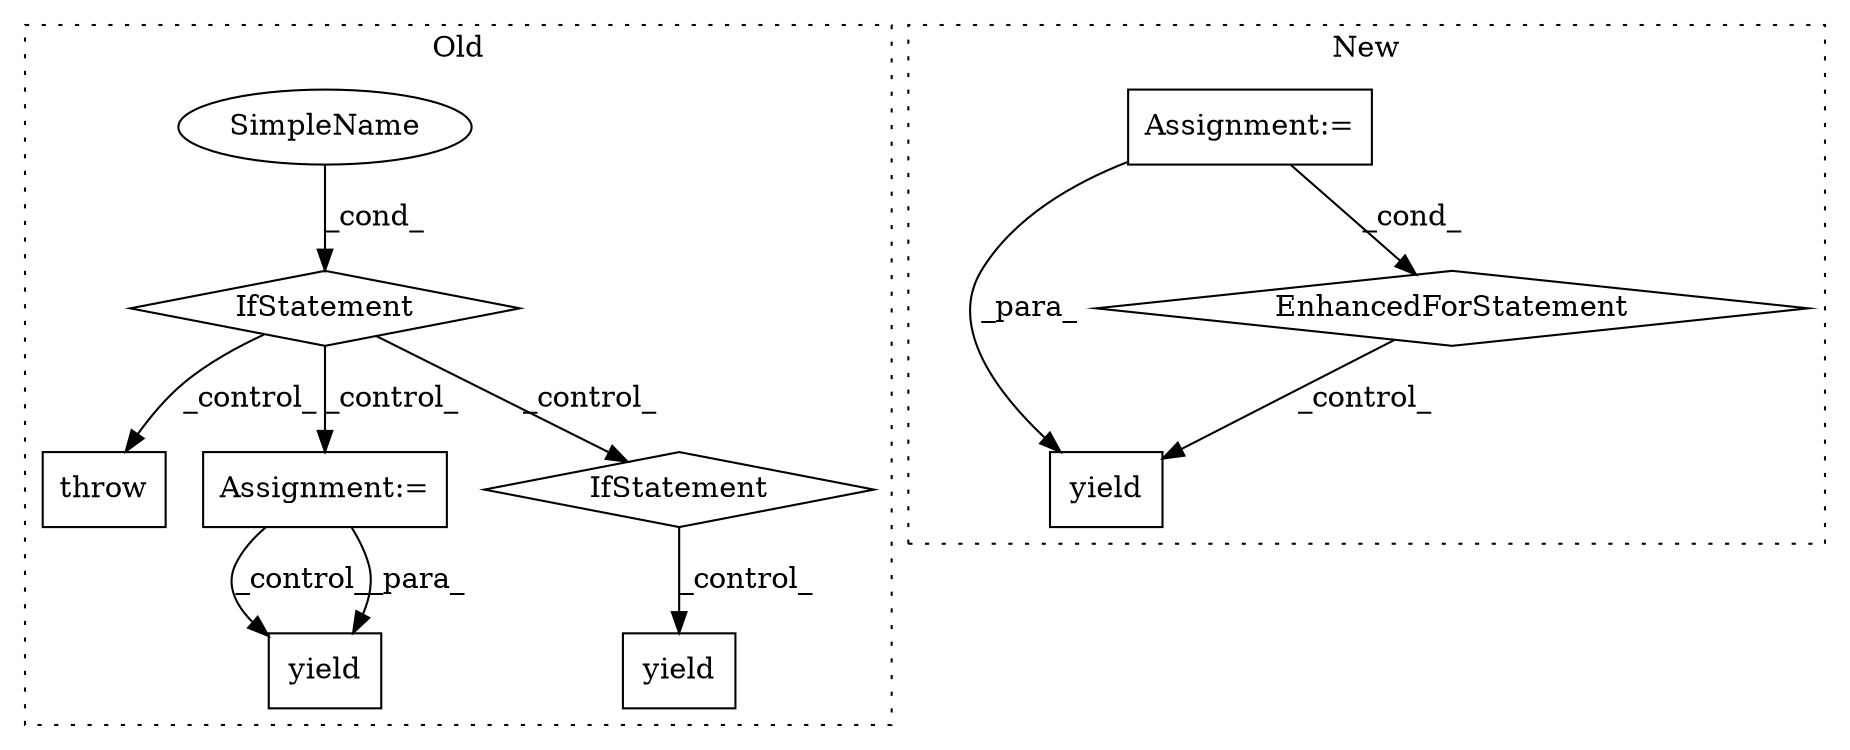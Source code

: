digraph G {
subgraph cluster0 {
1 [label="throw" a="53" s="1339" l="6" shape="box"];
3 [label="IfStatement" a="25" s="1309,1329" l="4,2" shape="diamond"];
4 [label="SimpleName" a="42" s="" l="" shape="ellipse"];
5 [label="yield" a="112" s="2136" l="7" shape="box"];
6 [label="Assignment:=" a="7" s="1467,1548" l="57,2" shape="box"];
9 [label="yield" a="112" s="1560" l="7" shape="box"];
10 [label="IfStatement" a="25" s="2020,2071" l="14,2" shape="diamond"];
label = "Old";
style="dotted";
}
subgraph cluster1 {
2 [label="yield" a="112" s="2582" l="7" shape="box"];
7 [label="EnhancedForStatement" a="70" s="2471,2570" l="57,2" shape="diamond"];
8 [label="Assignment:=" a="7" s="2471,2570" l="57,2" shape="box"];
label = "New";
style="dotted";
}
3 -> 1 [label="_control_"];
3 -> 6 [label="_control_"];
3 -> 10 [label="_control_"];
4 -> 3 [label="_cond_"];
6 -> 9 [label="_control_"];
6 -> 9 [label="_para_"];
7 -> 2 [label="_control_"];
8 -> 2 [label="_para_"];
8 -> 7 [label="_cond_"];
10 -> 5 [label="_control_"];
}